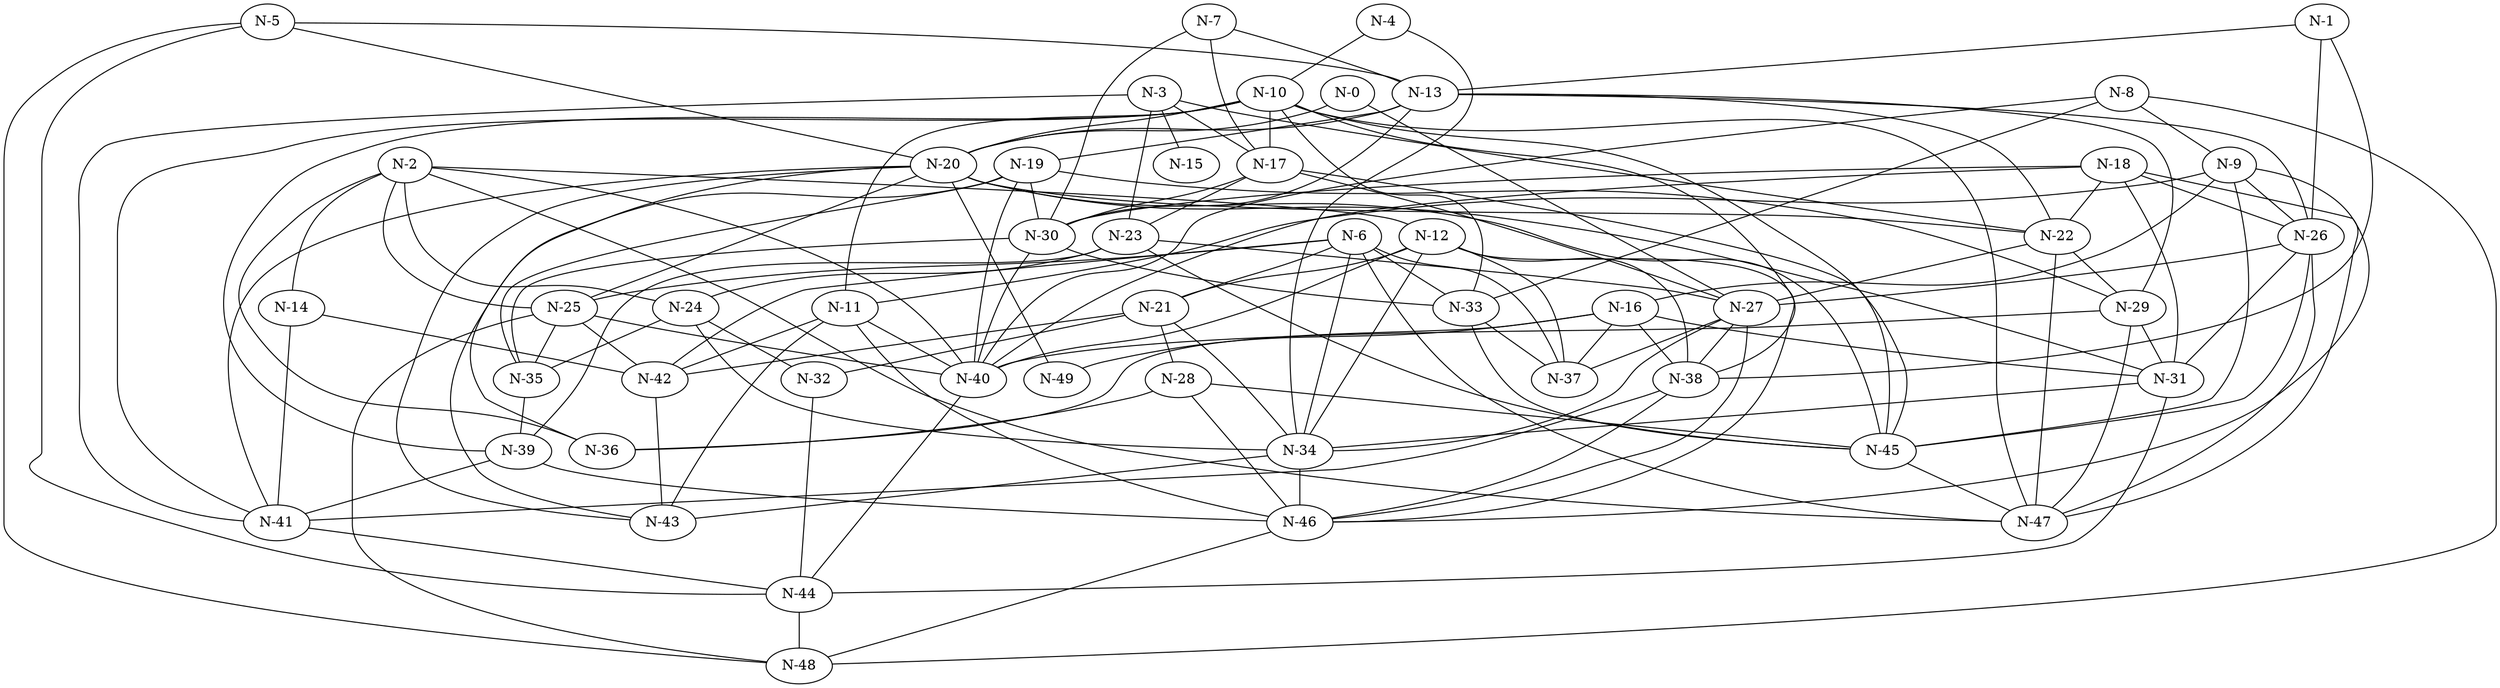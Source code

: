 graph G {
    "N-0";
    "N-1";
    "N-2";
    "N-3";
    "N-4";
    "N-5";
    "N-6";
    "N-7";
    "N-8";
    "N-9";
    "N-10";
    "N-11";
    "N-12";
    "N-13";
    "N-14";
    "N-15";
    "N-16";
    "N-17";
    "N-18";
    "N-19";
    "N-20";
    "N-21";
    "N-22";
    "N-23";
    "N-24";
    "N-25";
    "N-26";
    "N-27";
    "N-28";
    "N-29";
    "N-30";
    "N-31";
    "N-32";
    "N-33";
    "N-34";
    "N-35";
    "N-36";
    "N-37";
    "N-38";
    "N-39";
    "N-40";
    "N-41";
    "N-42";
    "N-43";
    "N-44";
    "N-45";
    "N-46";
    "N-47";
    "N-48";
    "N-49";
    "N-0" -- "N-20";
    "N-0" -- "N-27";
    "N-1" -- "N-13";
    "N-1" -- "N-26";
    "N-1" -- "N-38";
    "N-2" -- "N-40";
    "N-2" -- "N-14";
    "N-2" -- "N-12";
    "N-2" -- "N-25";
    "N-2" -- "N-47";
    "N-2" -- "N-36";
    "N-2" -- "N-24";
    "N-3" -- "N-41";
    "N-3" -- "N-23";
    "N-3" -- "N-17";
    "N-3" -- "N-22";
    "N-3" -- "N-15";
    "N-4" -- "N-34";
    "N-4" -- "N-10";
    "N-5" -- "N-13";
    "N-5" -- "N-44";
    "N-5" -- "N-48";
    "N-5" -- "N-20";
    "N-6" -- "N-34";
    "N-6" -- "N-42";
    "N-6" -- "N-37";
    "N-6" -- "N-25";
    "N-6" -- "N-33";
    "N-6" -- "N-47";
    "N-6" -- "N-21";
    "N-7" -- "N-30";
    "N-7" -- "N-17";
    "N-7" -- "N-13";
    "N-8" -- "N-33";
    "N-8" -- "N-40";
    "N-8" -- "N-48";
    "N-8" -- "N-9";
    "N-9" -- "N-11";
    "N-9" -- "N-26";
    "N-9" -- "N-45";
    "N-9" -- "N-46";
    "N-9" -- "N-16";
    "N-10" -- "N-38";
    "N-10" -- "N-11";
    "N-10" -- "N-45";
    "N-10" -- "N-17";
    "N-10" -- "N-20";
    "N-10" -- "N-47";
    "N-10" -- "N-33";
    "N-10" -- "N-39";
    "N-10" -- "N-41";
    "N-11" -- "N-43";
    "N-11" -- "N-40";
    "N-11" -- "N-46";
    "N-11" -- "N-42";
    "N-12" -- "N-38";
    "N-12" -- "N-21";
    "N-12" -- "N-46";
    "N-12" -- "N-40";
    "N-12" -- "N-37";
    "N-12" -- "N-34";
    "N-13" -- "N-19";
    "N-13" -- "N-30";
    "N-13" -- "N-26";
    "N-13" -- "N-29";
    "N-13" -- "N-20";
    "N-13" -- "N-22";
    "N-14" -- "N-42";
    "N-14" -- "N-41";
    "N-16" -- "N-38";
    "N-16" -- "N-49";
    "N-16" -- "N-31";
    "N-16" -- "N-37";
    "N-16" -- "N-36";
    "N-17" -- "N-23";
    "N-17" -- "N-45";
    "N-17" -- "N-27";
    "N-17" -- "N-30";
    "N-18" -- "N-30";
    "N-18" -- "N-22";
    "N-18" -- "N-40";
    "N-18" -- "N-26";
    "N-18" -- "N-31";
    "N-18" -- "N-47";
    "N-19" -- "N-35";
    "N-19" -- "N-40";
    "N-19" -- "N-30";
    "N-19" -- "N-43";
    "N-19" -- "N-29";
    "N-20" -- "N-49";
    "N-20" -- "N-22";
    "N-20" -- "N-41";
    "N-20" -- "N-43";
    "N-20" -- "N-31";
    "N-20" -- "N-36";
    "N-20" -- "N-25";
    "N-20" -- "N-45";
    "N-21" -- "N-42";
    "N-21" -- "N-32";
    "N-21" -- "N-28";
    "N-21" -- "N-34";
    "N-22" -- "N-27";
    "N-22" -- "N-29";
    "N-22" -- "N-47";
    "N-23" -- "N-39";
    "N-23" -- "N-45";
    "N-23" -- "N-24";
    "N-23" -- "N-27";
    "N-24" -- "N-35";
    "N-24" -- "N-32";
    "N-24" -- "N-34";
    "N-25" -- "N-35";
    "N-25" -- "N-48";
    "N-25" -- "N-42";
    "N-25" -- "N-40";
    "N-26" -- "N-47";
    "N-26" -- "N-45";
    "N-26" -- "N-27";
    "N-26" -- "N-31";
    "N-27" -- "N-38";
    "N-27" -- "N-34";
    "N-27" -- "N-37";
    "N-27" -- "N-46";
    "N-28" -- "N-45";
    "N-28" -- "N-46";
    "N-28" -- "N-36";
    "N-29" -- "N-40";
    "N-29" -- "N-31";
    "N-29" -- "N-47";
    "N-30" -- "N-40";
    "N-30" -- "N-33";
    "N-30" -- "N-35";
    "N-31" -- "N-44";
    "N-31" -- "N-34";
    "N-32" -- "N-44";
    "N-33" -- "N-37";
    "N-33" -- "N-45";
    "N-34" -- "N-46";
    "N-34" -- "N-43";
    "N-35" -- "N-39";
    "N-38" -- "N-46";
    "N-38" -- "N-41";
    "N-39" -- "N-46";
    "N-39" -- "N-41";
    "N-40" -- "N-44";
    "N-41" -- "N-44";
    "N-42" -- "N-43";
    "N-44" -- "N-48";
    "N-45" -- "N-47";
    "N-46" -- "N-48";
}
